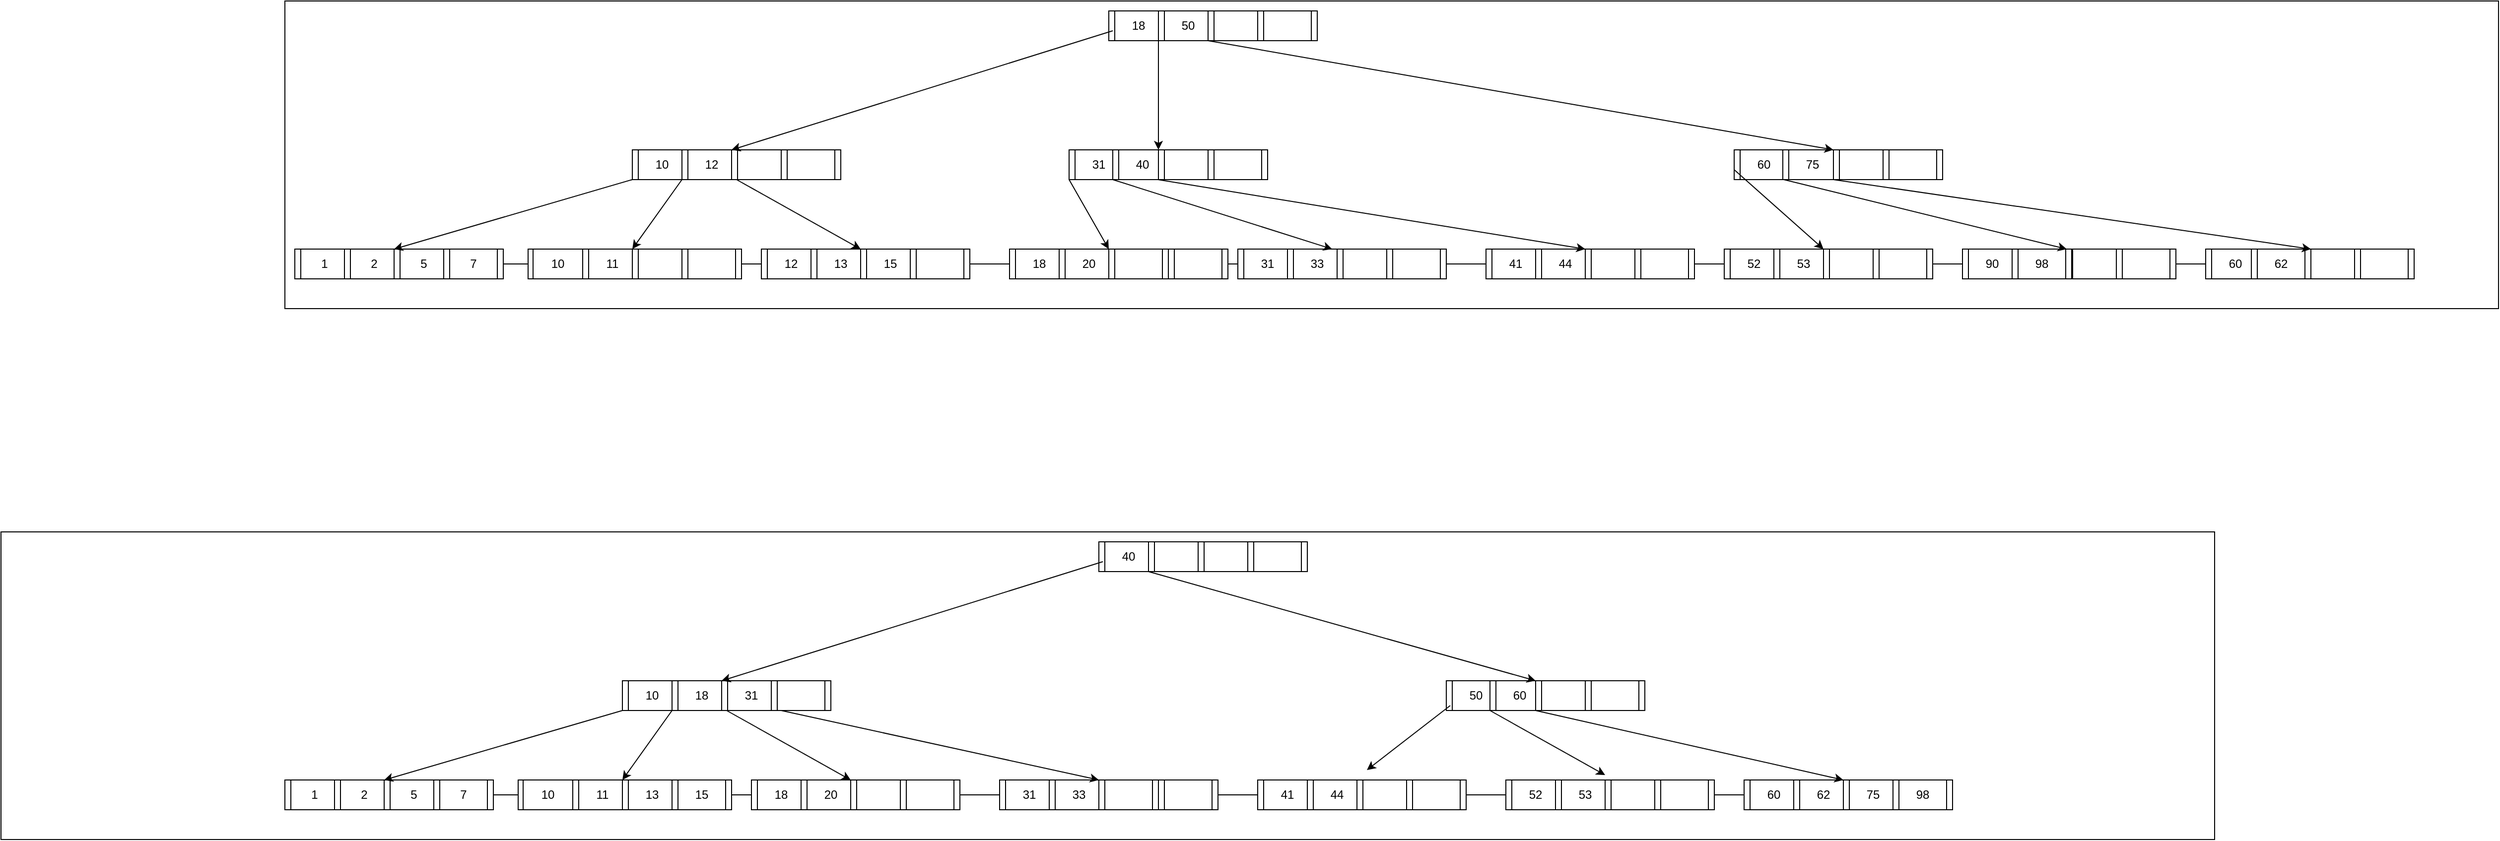<mxfile version="16.5.1" type="device"><diagram id="fApZbe2HiMXTEoUVkxt4" name="第 1 页"><mxGraphModel dx="2506" dy="2050" grid="1" gridSize="10" guides="1" tooltips="1" connect="1" arrows="1" fold="1" page="1" pageScale="1" pageWidth="827" pageHeight="1169" math="0" shadow="0"><root><mxCell id="0"/><mxCell id="1" parent="0"/><mxCell id="-Tkvu0C43rGBdVX3VIE8-277" value="" style="rounded=0;whiteSpace=wrap;html=1;" parent="1" vertex="1"><mxGeometry x="-576" y="275" width="2230" height="310" as="geometry"/></mxCell><mxCell id="-Tkvu0C43rGBdVX3VIE8-130" value="" style="rounded=0;whiteSpace=wrap;html=1;" parent="1" vertex="1"><mxGeometry x="-290" y="-260" width="2230" height="310" as="geometry"/></mxCell><mxCell id="a10m4UwYhTFkE4VQEA5Y-2" value="31" style="shape=process;whiteSpace=wrap;html=1;backgroundOutline=1;" parent="1" vertex="1"><mxGeometry x="500" y="-110" width="60" height="30" as="geometry"/></mxCell><mxCell id="-Tkvu0C43rGBdVX3VIE8-1" value="40" style="shape=process;whiteSpace=wrap;html=1;backgroundOutline=1;" parent="1" vertex="1"><mxGeometry x="544" y="-110" width="60" height="30" as="geometry"/></mxCell><mxCell id="-Tkvu0C43rGBdVX3VIE8-2" value="" style="shape=process;whiteSpace=wrap;html=1;backgroundOutline=1;" parent="1" vertex="1"><mxGeometry x="1505" y="-10" width="60" height="30" as="geometry"/></mxCell><mxCell id="-Tkvu0C43rGBdVX3VIE8-129" style="edgeStyle=orthogonalEdgeStyle;rounded=0;orthogonalLoop=1;jettySize=auto;html=1;exitX=1;exitY=0.5;exitDx=0;exitDy=0;entryX=0;entryY=0.5;entryDx=0;entryDy=0;endArrow=none;endFill=0;" parent="1" source="-Tkvu0C43rGBdVX3VIE8-3" target="-Tkvu0C43rGBdVX3VIE8-64" edge="1"><mxGeometry relative="1" as="geometry"/></mxCell><mxCell id="-Tkvu0C43rGBdVX3VIE8-3" value="" style="shape=process;whiteSpace=wrap;html=1;backgroundOutline=1;" parent="1" vertex="1"><mxGeometry x="1555" y="-10" width="60" height="30" as="geometry"/></mxCell><mxCell id="-Tkvu0C43rGBdVX3VIE8-4" value="18" style="shape=process;whiteSpace=wrap;html=1;backgroundOutline=1;" parent="1" vertex="1"><mxGeometry x="440" y="-10" width="60" height="30" as="geometry"/></mxCell><mxCell id="-Tkvu0C43rGBdVX3VIE8-5" value="20" style="shape=process;whiteSpace=wrap;html=1;backgroundOutline=1;" parent="1" vertex="1"><mxGeometry x="490" y="-10" width="60" height="30" as="geometry"/></mxCell><mxCell id="-Tkvu0C43rGBdVX3VIE8-6" value="" style="shape=process;whiteSpace=wrap;html=1;backgroundOutline=1;" parent="1" vertex="1"><mxGeometry x="540" y="-10" width="60" height="30" as="geometry"/></mxCell><mxCell id="-Tkvu0C43rGBdVX3VIE8-125" style="edgeStyle=orthogonalEdgeStyle;rounded=0;orthogonalLoop=1;jettySize=auto;html=1;exitX=1;exitY=0.5;exitDx=0;exitDy=0;entryX=0;entryY=0.5;entryDx=0;entryDy=0;endArrow=none;endFill=0;" parent="1" source="-Tkvu0C43rGBdVX3VIE8-7" target="-Tkvu0C43rGBdVX3VIE8-20" edge="1"><mxGeometry relative="1" as="geometry"/></mxCell><mxCell id="-Tkvu0C43rGBdVX3VIE8-7" value="" style="shape=process;whiteSpace=wrap;html=1;backgroundOutline=1;" parent="1" vertex="1"><mxGeometry x="600" y="-10" width="60" height="30" as="geometry"/></mxCell><mxCell id="-Tkvu0C43rGBdVX3VIE8-8" value="12" style="shape=process;whiteSpace=wrap;html=1;backgroundOutline=1;" parent="1" vertex="1"><mxGeometry x="190" y="-10" width="60" height="30" as="geometry"/></mxCell><mxCell id="-Tkvu0C43rGBdVX3VIE8-9" value="13" style="shape=process;whiteSpace=wrap;html=1;backgroundOutline=1;" parent="1" vertex="1"><mxGeometry x="240" y="-10" width="60" height="30" as="geometry"/></mxCell><mxCell id="-Tkvu0C43rGBdVX3VIE8-10" value="15" style="shape=process;whiteSpace=wrap;html=1;backgroundOutline=1;" parent="1" vertex="1"><mxGeometry x="290" y="-10" width="60" height="30" as="geometry"/></mxCell><mxCell id="-Tkvu0C43rGBdVX3VIE8-124" style="edgeStyle=orthogonalEdgeStyle;rounded=0;orthogonalLoop=1;jettySize=auto;html=1;exitX=1;exitY=0.5;exitDx=0;exitDy=0;entryX=0;entryY=0.5;entryDx=0;entryDy=0;endArrow=none;endFill=0;" parent="1" source="-Tkvu0C43rGBdVX3VIE8-11" target="-Tkvu0C43rGBdVX3VIE8-4" edge="1"><mxGeometry relative="1" as="geometry"/></mxCell><mxCell id="-Tkvu0C43rGBdVX3VIE8-11" value="" style="shape=process;whiteSpace=wrap;html=1;backgroundOutline=1;" parent="1" vertex="1"><mxGeometry x="340" y="-10" width="60" height="30" as="geometry"/></mxCell><mxCell id="-Tkvu0C43rGBdVX3VIE8-12" value="10" style="shape=process;whiteSpace=wrap;html=1;backgroundOutline=1;size=0.083;" parent="1" vertex="1"><mxGeometry x="-45" y="-10" width="60" height="30" as="geometry"/></mxCell><mxCell id="-Tkvu0C43rGBdVX3VIE8-13" value="11" style="shape=process;whiteSpace=wrap;html=1;backgroundOutline=1;" parent="1" vertex="1"><mxGeometry x="10" y="-10" width="60" height="30" as="geometry"/></mxCell><mxCell id="-Tkvu0C43rGBdVX3VIE8-14" value="" style="shape=process;whiteSpace=wrap;html=1;backgroundOutline=1;" parent="1" vertex="1"><mxGeometry x="60" y="-10" width="60" height="30" as="geometry"/></mxCell><mxCell id="-Tkvu0C43rGBdVX3VIE8-122" style="edgeStyle=orthogonalEdgeStyle;rounded=0;orthogonalLoop=1;jettySize=auto;html=1;entryX=0;entryY=0.5;entryDx=0;entryDy=0;endArrow=none;endFill=0;" parent="1" source="-Tkvu0C43rGBdVX3VIE8-15" target="-Tkvu0C43rGBdVX3VIE8-8" edge="1"><mxGeometry relative="1" as="geometry"/></mxCell><mxCell id="-Tkvu0C43rGBdVX3VIE8-15" value="" style="shape=process;whiteSpace=wrap;html=1;backgroundOutline=1;" parent="1" vertex="1"><mxGeometry x="110" y="-10" width="60" height="30" as="geometry"/></mxCell><mxCell id="-Tkvu0C43rGBdVX3VIE8-16" value="41" style="shape=process;whiteSpace=wrap;html=1;backgroundOutline=1;" parent="1" vertex="1"><mxGeometry x="920" y="-10" width="60" height="30" as="geometry"/></mxCell><mxCell id="-Tkvu0C43rGBdVX3VIE8-17" value="44" style="shape=process;whiteSpace=wrap;html=1;backgroundOutline=1;" parent="1" vertex="1"><mxGeometry x="970" y="-10" width="60" height="30" as="geometry"/></mxCell><mxCell id="-Tkvu0C43rGBdVX3VIE8-20" value="31" style="shape=process;whiteSpace=wrap;html=1;backgroundOutline=1;" parent="1" vertex="1"><mxGeometry x="670" y="-10" width="60" height="30" as="geometry"/></mxCell><mxCell id="-Tkvu0C43rGBdVX3VIE8-21" value="33" style="shape=process;whiteSpace=wrap;html=1;backgroundOutline=1;" parent="1" vertex="1"><mxGeometry x="720" y="-10" width="60" height="30" as="geometry"/></mxCell><mxCell id="-Tkvu0C43rGBdVX3VIE8-24" value="1" style="shape=process;whiteSpace=wrap;html=1;backgroundOutline=1;" parent="1" vertex="1"><mxGeometry x="-280" y="-10" width="60" height="30" as="geometry"/></mxCell><mxCell id="-Tkvu0C43rGBdVX3VIE8-25" value="2" style="shape=process;whiteSpace=wrap;html=1;backgroundOutline=1;" parent="1" vertex="1"><mxGeometry x="-230" y="-10" width="60" height="30" as="geometry"/></mxCell><mxCell id="-Tkvu0C43rGBdVX3VIE8-26" value="5" style="shape=process;whiteSpace=wrap;html=1;backgroundOutline=1;" parent="1" vertex="1"><mxGeometry x="-180" y="-10" width="60" height="30" as="geometry"/></mxCell><mxCell id="-Tkvu0C43rGBdVX3VIE8-120" style="edgeStyle=orthogonalEdgeStyle;rounded=0;orthogonalLoop=1;jettySize=auto;html=1;entryX=0;entryY=0.5;entryDx=0;entryDy=0;endArrow=none;endFill=0;" parent="1" source="-Tkvu0C43rGBdVX3VIE8-27" target="-Tkvu0C43rGBdVX3VIE8-12" edge="1"><mxGeometry relative="1" as="geometry"/></mxCell><mxCell id="-Tkvu0C43rGBdVX3VIE8-27" value="7" style="shape=process;whiteSpace=wrap;html=1;backgroundOutline=1;" parent="1" vertex="1"><mxGeometry x="-130" y="-10" width="60" height="30" as="geometry"/></mxCell><mxCell id="-Tkvu0C43rGBdVX3VIE8-28" value="10" style="shape=process;whiteSpace=wrap;html=1;backgroundOutline=1;" parent="1" vertex="1"><mxGeometry x="60" y="-110" width="60" height="30" as="geometry"/></mxCell><mxCell id="-Tkvu0C43rGBdVX3VIE8-29" value="12" style="shape=process;whiteSpace=wrap;html=1;backgroundOutline=1;" parent="1" vertex="1"><mxGeometry x="110" y="-110" width="60" height="30" as="geometry"/></mxCell><mxCell id="-Tkvu0C43rGBdVX3VIE8-30" value="" style="shape=process;whiteSpace=wrap;html=1;backgroundOutline=1;" parent="1" vertex="1"><mxGeometry x="160" y="-110" width="60" height="30" as="geometry"/></mxCell><mxCell id="-Tkvu0C43rGBdVX3VIE8-31" value="" style="shape=process;whiteSpace=wrap;html=1;backgroundOutline=1;" parent="1" vertex="1"><mxGeometry x="210" y="-110" width="60" height="30" as="geometry"/></mxCell><mxCell id="-Tkvu0C43rGBdVX3VIE8-32" value="18" style="shape=process;whiteSpace=wrap;html=1;backgroundOutline=1;" parent="1" vertex="1"><mxGeometry x="540" y="-250" width="60" height="30" as="geometry"/></mxCell><mxCell id="-Tkvu0C43rGBdVX3VIE8-33" value="50" style="shape=process;whiteSpace=wrap;html=1;backgroundOutline=1;" parent="1" vertex="1"><mxGeometry x="590" y="-250" width="60" height="30" as="geometry"/></mxCell><mxCell id="-Tkvu0C43rGBdVX3VIE8-48" value="52" style="shape=process;whiteSpace=wrap;html=1;backgroundOutline=1;" parent="1" vertex="1"><mxGeometry x="1160" y="-10" width="60" height="30" as="geometry"/></mxCell><mxCell id="-Tkvu0C43rGBdVX3VIE8-49" value="53" style="shape=process;whiteSpace=wrap;html=1;backgroundOutline=1;" parent="1" vertex="1"><mxGeometry x="1210" y="-10" width="60" height="30" as="geometry"/></mxCell><mxCell id="-Tkvu0C43rGBdVX3VIE8-64" value="60" style="shape=process;whiteSpace=wrap;html=1;backgroundOutline=1;" parent="1" vertex="1"><mxGeometry x="1645" y="-10" width="60" height="30" as="geometry"/></mxCell><mxCell id="-Tkvu0C43rGBdVX3VIE8-65" value="62" style="shape=process;whiteSpace=wrap;html=1;backgroundOutline=1;" parent="1" vertex="1"><mxGeometry x="1691" y="-10" width="60" height="30" as="geometry"/></mxCell><mxCell id="-Tkvu0C43rGBdVX3VIE8-68" value="90" style="shape=process;whiteSpace=wrap;html=1;backgroundOutline=1;" parent="1" vertex="1"><mxGeometry x="1400" y="-10" width="60" height="30" as="geometry"/></mxCell><mxCell id="-Tkvu0C43rGBdVX3VIE8-69" value="98" style="shape=process;whiteSpace=wrap;html=1;backgroundOutline=1;" parent="1" vertex="1"><mxGeometry x="1450" y="-10" width="60" height="30" as="geometry"/></mxCell><mxCell id="-Tkvu0C43rGBdVX3VIE8-72" value="60" style="shape=process;whiteSpace=wrap;html=1;backgroundOutline=1;" parent="1" vertex="1"><mxGeometry x="1170" y="-110" width="60" height="30" as="geometry"/></mxCell><mxCell id="-Tkvu0C43rGBdVX3VIE8-73" value="75" style="shape=process;whiteSpace=wrap;html=1;backgroundOutline=1;" parent="1" vertex="1"><mxGeometry x="1219" y="-110" width="60" height="30" as="geometry"/></mxCell><mxCell id="-Tkvu0C43rGBdVX3VIE8-81" value="" style="shape=process;whiteSpace=wrap;html=1;backgroundOutline=1;" parent="1" vertex="1"><mxGeometry x="590" y="-110" width="60" height="30" as="geometry"/></mxCell><mxCell id="-Tkvu0C43rGBdVX3VIE8-82" value="" style="shape=process;whiteSpace=wrap;html=1;backgroundOutline=1;" parent="1" vertex="1"><mxGeometry x="640" y="-110" width="60" height="30" as="geometry"/></mxCell><mxCell id="-Tkvu0C43rGBdVX3VIE8-84" value="" style="shape=process;whiteSpace=wrap;html=1;backgroundOutline=1;" parent="1" vertex="1"><mxGeometry x="1020" y="-10" width="60" height="30" as="geometry"/></mxCell><mxCell id="-Tkvu0C43rGBdVX3VIE8-127" style="edgeStyle=orthogonalEdgeStyle;rounded=0;orthogonalLoop=1;jettySize=auto;html=1;exitX=1;exitY=0.5;exitDx=0;exitDy=0;entryX=0;entryY=0.5;entryDx=0;entryDy=0;endArrow=none;endFill=0;" parent="1" source="-Tkvu0C43rGBdVX3VIE8-85" target="-Tkvu0C43rGBdVX3VIE8-48" edge="1"><mxGeometry relative="1" as="geometry"/></mxCell><mxCell id="-Tkvu0C43rGBdVX3VIE8-85" value="" style="shape=process;whiteSpace=wrap;html=1;backgroundOutline=1;" parent="1" vertex="1"><mxGeometry x="1070" y="-10" width="60" height="30" as="geometry"/></mxCell><mxCell id="-Tkvu0C43rGBdVX3VIE8-86" value="" style="shape=process;whiteSpace=wrap;html=1;backgroundOutline=1;" parent="1" vertex="1"><mxGeometry x="640" y="-250" width="60" height="30" as="geometry"/></mxCell><mxCell id="-Tkvu0C43rGBdVX3VIE8-87" value="" style="shape=process;whiteSpace=wrap;html=1;backgroundOutline=1;" parent="1" vertex="1"><mxGeometry x="690" y="-250" width="60" height="30" as="geometry"/></mxCell><mxCell id="-Tkvu0C43rGBdVX3VIE8-88" value="" style="shape=process;whiteSpace=wrap;html=1;backgroundOutline=1;" parent="1" vertex="1"><mxGeometry x="770" y="-10" width="60" height="30" as="geometry"/></mxCell><mxCell id="-Tkvu0C43rGBdVX3VIE8-126" style="edgeStyle=orthogonalEdgeStyle;rounded=0;orthogonalLoop=1;jettySize=auto;html=1;exitX=1;exitY=0.5;exitDx=0;exitDy=0;entryX=0;entryY=0.5;entryDx=0;entryDy=0;endArrow=none;endFill=0;" parent="1" source="-Tkvu0C43rGBdVX3VIE8-89" target="-Tkvu0C43rGBdVX3VIE8-16" edge="1"><mxGeometry relative="1" as="geometry"/></mxCell><mxCell id="-Tkvu0C43rGBdVX3VIE8-89" value="" style="shape=process;whiteSpace=wrap;html=1;backgroundOutline=1;" parent="1" vertex="1"><mxGeometry x="820" y="-10" width="60" height="30" as="geometry"/></mxCell><mxCell id="-Tkvu0C43rGBdVX3VIE8-91" value="" style="shape=process;whiteSpace=wrap;html=1;backgroundOutline=1;" parent="1" vertex="1"><mxGeometry x="1260" y="-10" width="60" height="30" as="geometry"/></mxCell><mxCell id="-Tkvu0C43rGBdVX3VIE8-128" style="edgeStyle=orthogonalEdgeStyle;rounded=0;orthogonalLoop=1;jettySize=auto;html=1;exitX=1;exitY=0.5;exitDx=0;exitDy=0;entryX=0;entryY=0.5;entryDx=0;entryDy=0;endArrow=none;endFill=0;" parent="1" source="-Tkvu0C43rGBdVX3VIE8-92" target="-Tkvu0C43rGBdVX3VIE8-68" edge="1"><mxGeometry relative="1" as="geometry"/></mxCell><mxCell id="-Tkvu0C43rGBdVX3VIE8-92" value="" style="shape=process;whiteSpace=wrap;html=1;backgroundOutline=1;" parent="1" vertex="1"><mxGeometry x="1310" y="-10" width="60" height="30" as="geometry"/></mxCell><mxCell id="-Tkvu0C43rGBdVX3VIE8-93" value="" style="shape=process;whiteSpace=wrap;html=1;backgroundOutline=1;" parent="1" vertex="1"><mxGeometry x="1745" y="-10" width="60" height="30" as="geometry"/></mxCell><mxCell id="-Tkvu0C43rGBdVX3VIE8-94" value="" style="shape=process;whiteSpace=wrap;html=1;backgroundOutline=1;" parent="1" vertex="1"><mxGeometry x="1795" y="-10" width="60" height="30" as="geometry"/></mxCell><mxCell id="-Tkvu0C43rGBdVX3VIE8-95" value="" style="shape=process;whiteSpace=wrap;html=1;backgroundOutline=1;" parent="1" vertex="1"><mxGeometry x="1270" y="-110" width="60" height="30" as="geometry"/></mxCell><mxCell id="-Tkvu0C43rGBdVX3VIE8-96" value="" style="shape=process;whiteSpace=wrap;html=1;backgroundOutline=1;" parent="1" vertex="1"><mxGeometry x="1320" y="-110" width="60" height="30" as="geometry"/></mxCell><mxCell id="-Tkvu0C43rGBdVX3VIE8-97" value="" style="endArrow=classic;html=1;rounded=0;entryX=0;entryY=0;entryDx=0;entryDy=0;" parent="1" target="-Tkvu0C43rGBdVX3VIE8-30" edge="1"><mxGeometry width="50" height="50" relative="1" as="geometry"><mxPoint x="544" y="-230" as="sourcePoint"/><mxPoint x="454" y="-170" as="targetPoint"/></mxGeometry></mxCell><mxCell id="-Tkvu0C43rGBdVX3VIE8-98" value="" style="endArrow=classic;html=1;rounded=0;entryX=0;entryY=0;entryDx=0;entryDy=0;" parent="1" target="-Tkvu0C43rGBdVX3VIE8-81" edge="1"><mxGeometry width="50" height="50" relative="1" as="geometry"><mxPoint x="590" y="-220" as="sourcePoint"/><mxPoint x="590" y="-120" as="targetPoint"/></mxGeometry></mxCell><mxCell id="-Tkvu0C43rGBdVX3VIE8-99" value="" style="endArrow=classic;html=1;rounded=0;entryX=0;entryY=0;entryDx=0;entryDy=0;" parent="1" target="-Tkvu0C43rGBdVX3VIE8-95" edge="1"><mxGeometry width="50" height="50" relative="1" as="geometry"><mxPoint x="640" y="-220" as="sourcePoint"/><mxPoint x="180" y="-90" as="targetPoint"/></mxGeometry></mxCell><mxCell id="-Tkvu0C43rGBdVX3VIE8-100" value="" style="endArrow=classic;html=1;rounded=0;" parent="1" edge="1"><mxGeometry width="50" height="50" relative="1" as="geometry"><mxPoint x="60" y="-80" as="sourcePoint"/><mxPoint x="-180" y="-10" as="targetPoint"/></mxGeometry></mxCell><mxCell id="-Tkvu0C43rGBdVX3VIE8-101" value="" style="endArrow=classic;html=1;rounded=0;entryX=0;entryY=0;entryDx=0;entryDy=0;" parent="1" target="-Tkvu0C43rGBdVX3VIE8-14" edge="1"><mxGeometry width="50" height="50" relative="1" as="geometry"><mxPoint x="110" y="-80" as="sourcePoint"/><mxPoint x="60" y="-20" as="targetPoint"/></mxGeometry></mxCell><mxCell id="-Tkvu0C43rGBdVX3VIE8-102" value="" style="endArrow=classic;html=1;rounded=0;entryX=0;entryY=0;entryDx=0;entryDy=0;" parent="1" target="-Tkvu0C43rGBdVX3VIE8-10" edge="1"><mxGeometry width="50" height="50" relative="1" as="geometry"><mxPoint x="165" y="-80" as="sourcePoint"/><mxPoint x="115" y="-10" as="targetPoint"/></mxGeometry></mxCell><mxCell id="-Tkvu0C43rGBdVX3VIE8-103" value="" style="endArrow=classic;html=1;rounded=0;entryX=0;entryY=0;entryDx=0;entryDy=0;" parent="1" target="-Tkvu0C43rGBdVX3VIE8-6" edge="1"><mxGeometry width="50" height="50" relative="1" as="geometry"><mxPoint x="500" y="-80" as="sourcePoint"/><mxPoint x="450" y="-10" as="targetPoint"/></mxGeometry></mxCell><mxCell id="-Tkvu0C43rGBdVX3VIE8-104" value="" style="endArrow=classic;html=1;rounded=0;entryX=0.75;entryY=0;entryDx=0;entryDy=0;" parent="1" target="-Tkvu0C43rGBdVX3VIE8-21" edge="1"><mxGeometry width="50" height="50" relative="1" as="geometry"><mxPoint x="544" y="-80" as="sourcePoint"/><mxPoint x="584" y="-10" as="targetPoint"/></mxGeometry></mxCell><mxCell id="-Tkvu0C43rGBdVX3VIE8-105" value="" style="endArrow=classic;html=1;rounded=0;entryX=0;entryY=0;entryDx=0;entryDy=0;" parent="1" target="-Tkvu0C43rGBdVX3VIE8-84" edge="1"><mxGeometry width="50" height="50" relative="1" as="geometry"><mxPoint x="589.5" y="-80" as="sourcePoint"/><mxPoint x="810.5" y="-10" as="targetPoint"/></mxGeometry></mxCell><mxCell id="-Tkvu0C43rGBdVX3VIE8-106" value="" style="endArrow=classic;html=1;rounded=0;entryX=1;entryY=0;entryDx=0;entryDy=0;" parent="1" target="-Tkvu0C43rGBdVX3VIE8-65" edge="1"><mxGeometry width="50" height="50" relative="1" as="geometry"><mxPoint x="1270" y="-80" as="sourcePoint"/><mxPoint x="1491" y="-10" as="targetPoint"/></mxGeometry></mxCell><mxCell id="-Tkvu0C43rGBdVX3VIE8-107" value="" style="endArrow=classic;html=1;rounded=0;entryX=0;entryY=0;entryDx=0;entryDy=0;" parent="1" target="-Tkvu0C43rGBdVX3VIE8-2" edge="1"><mxGeometry width="50" height="50" relative="1" as="geometry"><mxPoint x="1220" y="-80" as="sourcePoint"/><mxPoint x="1701" y="-10" as="targetPoint"/></mxGeometry></mxCell><mxCell id="-Tkvu0C43rGBdVX3VIE8-108" value="" style="endArrow=classic;html=1;rounded=0;entryX=0;entryY=0;entryDx=0;entryDy=0;" parent="1" target="-Tkvu0C43rGBdVX3VIE8-91" edge="1"><mxGeometry width="50" height="50" relative="1" as="geometry"><mxPoint x="1170" y="-90" as="sourcePoint"/><mxPoint x="1651" y="-20" as="targetPoint"/></mxGeometry></mxCell><mxCell id="-Tkvu0C43rGBdVX3VIE8-204" value="50" style="shape=process;whiteSpace=wrap;html=1;backgroundOutline=1;" parent="1" vertex="1"><mxGeometry x="880" y="425" width="60" height="30" as="geometry"/></mxCell><mxCell id="-Tkvu0C43rGBdVX3VIE8-205" value="60" style="shape=process;whiteSpace=wrap;html=1;backgroundOutline=1;" parent="1" vertex="1"><mxGeometry x="924" y="425" width="60" height="30" as="geometry"/></mxCell><mxCell id="-Tkvu0C43rGBdVX3VIE8-209" value="31" style="shape=process;whiteSpace=wrap;html=1;backgroundOutline=1;" parent="1" vertex="1"><mxGeometry x="430" y="525" width="60" height="30" as="geometry"/></mxCell><mxCell id="-Tkvu0C43rGBdVX3VIE8-210" value="33" style="shape=process;whiteSpace=wrap;html=1;backgroundOutline=1;" parent="1" vertex="1"><mxGeometry x="480" y="525" width="60" height="30" as="geometry"/></mxCell><mxCell id="-Tkvu0C43rGBdVX3VIE8-211" value="" style="shape=process;whiteSpace=wrap;html=1;backgroundOutline=1;" parent="1" vertex="1"><mxGeometry x="530" y="525" width="60" height="30" as="geometry"/></mxCell><mxCell id="-Tkvu0C43rGBdVX3VIE8-212" style="edgeStyle=orthogonalEdgeStyle;rounded=0;orthogonalLoop=1;jettySize=auto;html=1;exitX=1;exitY=0.5;exitDx=0;exitDy=0;entryX=0;entryY=0.5;entryDx=0;entryDy=0;endArrow=none;endFill=0;" parent="1" source="-Tkvu0C43rGBdVX3VIE8-213" target="-Tkvu0C43rGBdVX3VIE8-226" edge="1"><mxGeometry relative="1" as="geometry"/></mxCell><mxCell id="-Tkvu0C43rGBdVX3VIE8-213" value="" style="shape=process;whiteSpace=wrap;html=1;backgroundOutline=1;" parent="1" vertex="1"><mxGeometry x="590" y="525" width="60" height="30" as="geometry"/></mxCell><mxCell id="-Tkvu0C43rGBdVX3VIE8-214" value="18" style="shape=process;whiteSpace=wrap;html=1;backgroundOutline=1;" parent="1" vertex="1"><mxGeometry x="180" y="525" width="60" height="30" as="geometry"/></mxCell><mxCell id="-Tkvu0C43rGBdVX3VIE8-215" value="20" style="shape=process;whiteSpace=wrap;html=1;backgroundOutline=1;" parent="1" vertex="1"><mxGeometry x="230" y="525" width="60" height="30" as="geometry"/></mxCell><mxCell id="-Tkvu0C43rGBdVX3VIE8-216" value="" style="shape=process;whiteSpace=wrap;html=1;backgroundOutline=1;" parent="1" vertex="1"><mxGeometry x="280" y="525" width="60" height="30" as="geometry"/></mxCell><mxCell id="-Tkvu0C43rGBdVX3VIE8-217" style="edgeStyle=orthogonalEdgeStyle;rounded=0;orthogonalLoop=1;jettySize=auto;html=1;exitX=1;exitY=0.5;exitDx=0;exitDy=0;entryX=0;entryY=0.5;entryDx=0;entryDy=0;endArrow=none;endFill=0;" parent="1" source="-Tkvu0C43rGBdVX3VIE8-218" target="-Tkvu0C43rGBdVX3VIE8-209" edge="1"><mxGeometry relative="1" as="geometry"/></mxCell><mxCell id="-Tkvu0C43rGBdVX3VIE8-218" value="" style="shape=process;whiteSpace=wrap;html=1;backgroundOutline=1;" parent="1" vertex="1"><mxGeometry x="330" y="525" width="60" height="30" as="geometry"/></mxCell><mxCell id="-Tkvu0C43rGBdVX3VIE8-219" value="10" style="shape=process;whiteSpace=wrap;html=1;backgroundOutline=1;size=0.083;" parent="1" vertex="1"><mxGeometry x="-55" y="525" width="60" height="30" as="geometry"/></mxCell><mxCell id="-Tkvu0C43rGBdVX3VIE8-220" value="11" style="shape=process;whiteSpace=wrap;html=1;backgroundOutline=1;" parent="1" vertex="1"><mxGeometry y="525" width="60" height="30" as="geometry"/></mxCell><mxCell id="-Tkvu0C43rGBdVX3VIE8-221" value="13" style="shape=process;whiteSpace=wrap;html=1;backgroundOutline=1;" parent="1" vertex="1"><mxGeometry x="50" y="525" width="60" height="30" as="geometry"/></mxCell><mxCell id="-Tkvu0C43rGBdVX3VIE8-222" style="edgeStyle=orthogonalEdgeStyle;rounded=0;orthogonalLoop=1;jettySize=auto;html=1;entryX=0;entryY=0.5;entryDx=0;entryDy=0;endArrow=none;endFill=0;" parent="1" source="-Tkvu0C43rGBdVX3VIE8-223" target="-Tkvu0C43rGBdVX3VIE8-214" edge="1"><mxGeometry relative="1" as="geometry"/></mxCell><mxCell id="-Tkvu0C43rGBdVX3VIE8-223" value="15" style="shape=process;whiteSpace=wrap;html=1;backgroundOutline=1;" parent="1" vertex="1"><mxGeometry x="100" y="525" width="60" height="30" as="geometry"/></mxCell><mxCell id="-Tkvu0C43rGBdVX3VIE8-224" value="60" style="shape=process;whiteSpace=wrap;html=1;backgroundOutline=1;" parent="1" vertex="1"><mxGeometry x="1180" y="525" width="60" height="30" as="geometry"/></mxCell><mxCell id="-Tkvu0C43rGBdVX3VIE8-225" value="62" style="shape=process;whiteSpace=wrap;html=1;backgroundOutline=1;" parent="1" vertex="1"><mxGeometry x="1230" y="525" width="60" height="30" as="geometry"/></mxCell><mxCell id="-Tkvu0C43rGBdVX3VIE8-226" value="52" style="shape=process;whiteSpace=wrap;html=1;backgroundOutline=1;" parent="1" vertex="1"><mxGeometry x="940" y="525" width="60" height="30" as="geometry"/></mxCell><mxCell id="-Tkvu0C43rGBdVX3VIE8-227" value="53" style="shape=process;whiteSpace=wrap;html=1;backgroundOutline=1;" parent="1" vertex="1"><mxGeometry x="990" y="525" width="60" height="30" as="geometry"/></mxCell><mxCell id="-Tkvu0C43rGBdVX3VIE8-228" value="1" style="shape=process;whiteSpace=wrap;html=1;backgroundOutline=1;" parent="1" vertex="1"><mxGeometry x="-290" y="525" width="60" height="30" as="geometry"/></mxCell><mxCell id="-Tkvu0C43rGBdVX3VIE8-229" value="2" style="shape=process;whiteSpace=wrap;html=1;backgroundOutline=1;" parent="1" vertex="1"><mxGeometry x="-240" y="525" width="60" height="30" as="geometry"/></mxCell><mxCell id="-Tkvu0C43rGBdVX3VIE8-230" value="5" style="shape=process;whiteSpace=wrap;html=1;backgroundOutline=1;" parent="1" vertex="1"><mxGeometry x="-190" y="525" width="60" height="30" as="geometry"/></mxCell><mxCell id="-Tkvu0C43rGBdVX3VIE8-231" style="edgeStyle=orthogonalEdgeStyle;rounded=0;orthogonalLoop=1;jettySize=auto;html=1;entryX=0;entryY=0.5;entryDx=0;entryDy=0;endArrow=none;endFill=0;" parent="1" source="-Tkvu0C43rGBdVX3VIE8-232" target="-Tkvu0C43rGBdVX3VIE8-219" edge="1"><mxGeometry relative="1" as="geometry"/></mxCell><mxCell id="-Tkvu0C43rGBdVX3VIE8-232" value="7" style="shape=process;whiteSpace=wrap;html=1;backgroundOutline=1;" parent="1" vertex="1"><mxGeometry x="-140" y="525" width="60" height="30" as="geometry"/></mxCell><mxCell id="-Tkvu0C43rGBdVX3VIE8-233" value="10" style="shape=process;whiteSpace=wrap;html=1;backgroundOutline=1;" parent="1" vertex="1"><mxGeometry x="50" y="425" width="60" height="30" as="geometry"/></mxCell><mxCell id="-Tkvu0C43rGBdVX3VIE8-234" value="18" style="shape=process;whiteSpace=wrap;html=1;backgroundOutline=1;" parent="1" vertex="1"><mxGeometry x="100" y="425" width="60" height="30" as="geometry"/></mxCell><mxCell id="-Tkvu0C43rGBdVX3VIE8-235" value="31" style="shape=process;whiteSpace=wrap;html=1;backgroundOutline=1;" parent="1" vertex="1"><mxGeometry x="150" y="425" width="60" height="30" as="geometry"/></mxCell><mxCell id="-Tkvu0C43rGBdVX3VIE8-236" value="" style="shape=process;whiteSpace=wrap;html=1;backgroundOutline=1;" parent="1" vertex="1"><mxGeometry x="200" y="425" width="60" height="30" as="geometry"/></mxCell><mxCell id="-Tkvu0C43rGBdVX3VIE8-237" value="40" style="shape=process;whiteSpace=wrap;html=1;backgroundOutline=1;" parent="1" vertex="1"><mxGeometry x="530" y="285" width="60" height="30" as="geometry"/></mxCell><mxCell id="-Tkvu0C43rGBdVX3VIE8-238" value="" style="shape=process;whiteSpace=wrap;html=1;backgroundOutline=1;" parent="1" vertex="1"><mxGeometry x="580" y="285" width="60" height="30" as="geometry"/></mxCell><mxCell id="-Tkvu0C43rGBdVX3VIE8-247" value="" style="shape=process;whiteSpace=wrap;html=1;backgroundOutline=1;" parent="1" vertex="1"><mxGeometry x="970" y="425" width="60" height="30" as="geometry"/></mxCell><mxCell id="-Tkvu0C43rGBdVX3VIE8-248" value="" style="shape=process;whiteSpace=wrap;html=1;backgroundOutline=1;" parent="1" vertex="1"><mxGeometry x="1020" y="425" width="60" height="30" as="geometry"/></mxCell><mxCell id="-Tkvu0C43rGBdVX3VIE8-249" value="75" style="shape=process;whiteSpace=wrap;html=1;backgroundOutline=1;" parent="1" vertex="1"><mxGeometry x="1280" y="525" width="60" height="30" as="geometry"/></mxCell><mxCell id="-Tkvu0C43rGBdVX3VIE8-251" value="98" style="shape=process;whiteSpace=wrap;html=1;backgroundOutline=1;" parent="1" vertex="1"><mxGeometry x="1330" y="525" width="60" height="30" as="geometry"/></mxCell><mxCell id="-Tkvu0C43rGBdVX3VIE8-252" value="" style="shape=process;whiteSpace=wrap;html=1;backgroundOutline=1;" parent="1" vertex="1"><mxGeometry x="630" y="285" width="60" height="30" as="geometry"/></mxCell><mxCell id="-Tkvu0C43rGBdVX3VIE8-253" value="" style="shape=process;whiteSpace=wrap;html=1;backgroundOutline=1;" parent="1" vertex="1"><mxGeometry x="680" y="285" width="60" height="30" as="geometry"/></mxCell><mxCell id="-Tkvu0C43rGBdVX3VIE8-254" value="" style="shape=process;whiteSpace=wrap;html=1;backgroundOutline=1;" parent="1" vertex="1"><mxGeometry x="1040" y="525" width="60" height="30" as="geometry"/></mxCell><mxCell id="-Tkvu0C43rGBdVX3VIE8-255" style="edgeStyle=orthogonalEdgeStyle;rounded=0;orthogonalLoop=1;jettySize=auto;html=1;exitX=1;exitY=0.5;exitDx=0;exitDy=0;entryX=0;entryY=0.5;entryDx=0;entryDy=0;endArrow=none;endFill=0;" parent="1" source="-Tkvu0C43rGBdVX3VIE8-256" target="-Tkvu0C43rGBdVX3VIE8-224" edge="1"><mxGeometry relative="1" as="geometry"/></mxCell><mxCell id="-Tkvu0C43rGBdVX3VIE8-256" value="" style="shape=process;whiteSpace=wrap;html=1;backgroundOutline=1;" parent="1" vertex="1"><mxGeometry x="1090" y="525" width="60" height="30" as="geometry"/></mxCell><mxCell id="-Tkvu0C43rGBdVX3VIE8-264" value="" style="endArrow=classic;html=1;rounded=0;entryX=0;entryY=0;entryDx=0;entryDy=0;" parent="1" target="-Tkvu0C43rGBdVX3VIE8-235" edge="1"><mxGeometry width="50" height="50" relative="1" as="geometry"><mxPoint x="534" y="305" as="sourcePoint"/><mxPoint x="444" y="365" as="targetPoint"/></mxGeometry></mxCell><mxCell id="-Tkvu0C43rGBdVX3VIE8-265" value="" style="endArrow=classic;html=1;rounded=0;entryX=0;entryY=0;entryDx=0;entryDy=0;" parent="1" target="-Tkvu0C43rGBdVX3VIE8-247" edge="1"><mxGeometry width="50" height="50" relative="1" as="geometry"><mxPoint x="580" y="315" as="sourcePoint"/><mxPoint x="580" y="415" as="targetPoint"/></mxGeometry></mxCell><mxCell id="-Tkvu0C43rGBdVX3VIE8-267" value="" style="endArrow=classic;html=1;rounded=0;" parent="1" edge="1"><mxGeometry width="50" height="50" relative="1" as="geometry"><mxPoint x="50" y="455" as="sourcePoint"/><mxPoint x="-190" y="525" as="targetPoint"/></mxGeometry></mxCell><mxCell id="-Tkvu0C43rGBdVX3VIE8-268" value="" style="endArrow=classic;html=1;rounded=0;entryX=0;entryY=0;entryDx=0;entryDy=0;" parent="1" target="-Tkvu0C43rGBdVX3VIE8-221" edge="1"><mxGeometry width="50" height="50" relative="1" as="geometry"><mxPoint x="100" y="455" as="sourcePoint"/><mxPoint x="50" y="515" as="targetPoint"/></mxGeometry></mxCell><mxCell id="-Tkvu0C43rGBdVX3VIE8-269" value="" style="endArrow=classic;html=1;rounded=0;entryX=0;entryY=0;entryDx=0;entryDy=0;" parent="1" target="-Tkvu0C43rGBdVX3VIE8-216" edge="1"><mxGeometry width="50" height="50" relative="1" as="geometry"><mxPoint x="155" y="455" as="sourcePoint"/><mxPoint x="105" y="525" as="targetPoint"/></mxGeometry></mxCell><mxCell id="-Tkvu0C43rGBdVX3VIE8-270" value="" style="endArrow=classic;html=1;rounded=0;entryX=0;entryY=0;entryDx=0;entryDy=0;exitX=1;exitY=1;exitDx=0;exitDy=0;" parent="1" source="-Tkvu0C43rGBdVX3VIE8-235" target="-Tkvu0C43rGBdVX3VIE8-211" edge="1"><mxGeometry width="50" height="50" relative="1" as="geometry"><mxPoint x="490" y="455" as="sourcePoint"/><mxPoint x="440" y="525" as="targetPoint"/></mxGeometry></mxCell><mxCell id="-Tkvu0C43rGBdVX3VIE8-272" value="" style="endArrow=classic;html=1;rounded=0;entryX=0;entryY=0;entryDx=0;entryDy=0;" parent="1" target="-Tkvu0C43rGBdVX3VIE8-249" edge="1"><mxGeometry width="50" height="50" relative="1" as="geometry"><mxPoint x="970" y="455" as="sourcePoint"/><mxPoint x="800.5" y="525" as="targetPoint"/><Array as="points"><mxPoint x="970" y="455"/></Array></mxGeometry></mxCell><mxCell id="-Tkvu0C43rGBdVX3VIE8-276" value="" style="endArrow=classic;html=1;rounded=0;" parent="1" edge="1"><mxGeometry width="50" height="50" relative="1" as="geometry"><mxPoint x="924" y="455" as="sourcePoint"/><mxPoint x="1040" y="520" as="targetPoint"/></mxGeometry></mxCell><mxCell id="eBARIKC5T58KM5omEoD_-2" value="41" style="shape=process;whiteSpace=wrap;html=1;backgroundOutline=1;" vertex="1" parent="1"><mxGeometry x="690" y="525" width="60" height="30" as="geometry"/></mxCell><mxCell id="eBARIKC5T58KM5omEoD_-3" value="44" style="shape=process;whiteSpace=wrap;html=1;backgroundOutline=1;" vertex="1" parent="1"><mxGeometry x="740" y="525" width="60" height="30" as="geometry"/></mxCell><mxCell id="eBARIKC5T58KM5omEoD_-4" value="" style="shape=process;whiteSpace=wrap;html=1;backgroundOutline=1;" vertex="1" parent="1"><mxGeometry x="790" y="525" width="60" height="30" as="geometry"/></mxCell><mxCell id="eBARIKC5T58KM5omEoD_-5" value="" style="shape=process;whiteSpace=wrap;html=1;backgroundOutline=1;" vertex="1" parent="1"><mxGeometry x="840" y="525" width="60" height="30" as="geometry"/></mxCell><mxCell id="eBARIKC5T58KM5omEoD_-6" value="" style="endArrow=classic;html=1;rounded=0;" edge="1" parent="1"><mxGeometry width="50" height="50" relative="1" as="geometry"><mxPoint x="884" y="450" as="sourcePoint"/><mxPoint x="800" y="515" as="targetPoint"/></mxGeometry></mxCell></root></mxGraphModel></diagram></mxfile>